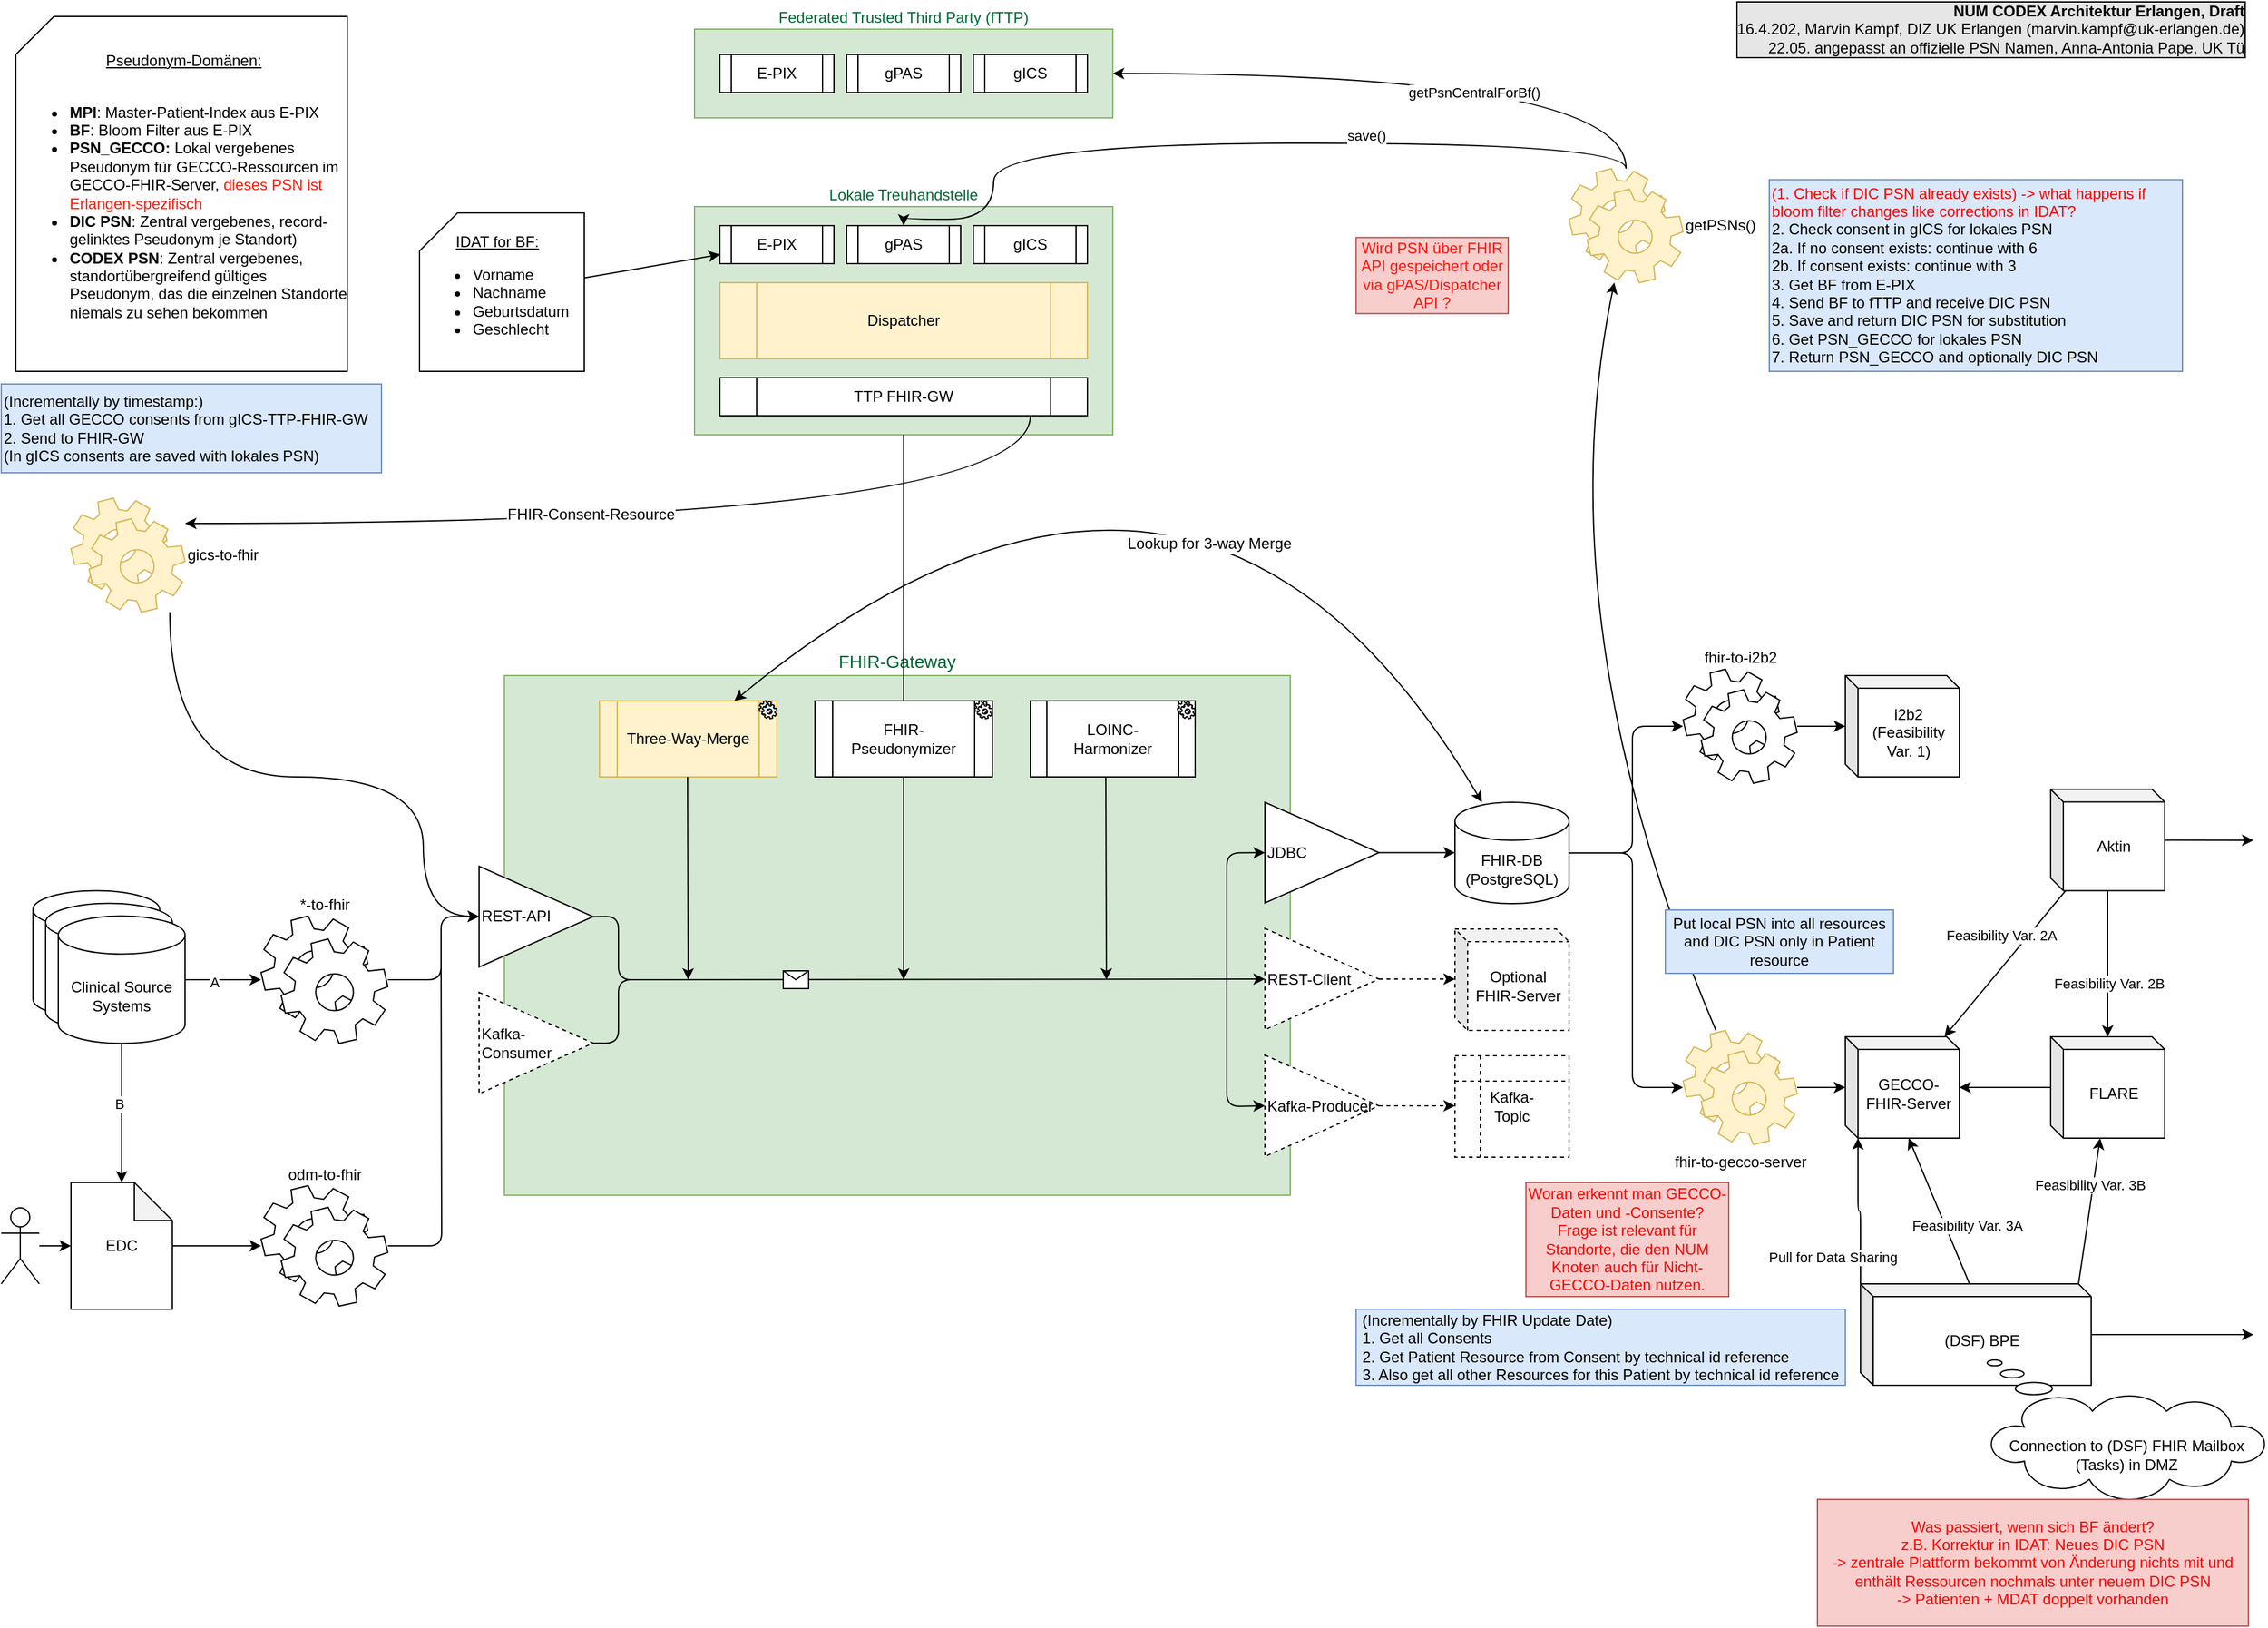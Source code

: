 <mxfile version="14.6.13" type="github">
  <diagram id="jGCV98gVly2-MNFm8NOj" name="Page-1">
    <mxGraphModel dx="2233" dy="2183" grid="1" gridSize="10" guides="1" tooltips="1" connect="1" arrows="1" fold="1" page="1" pageScale="1" pageWidth="1800" pageHeight="500" background="#FFFFFF" math="0" shadow="0">
      <root>
        <mxCell id="0" />
        <mxCell id="1" parent="0" />
        <mxCell id="Zt5BA39hv14aOKBqLXmp-29" value="" style="endArrow=classic;html=1;entryX=0;entryY=0.5;entryDx=0;entryDy=0;entryPerimeter=0;exitX=1;exitY=0.5;exitDx=0;exitDy=0;" parent="1" source="Zt5BA39hv14aOKBqLXmp-16" edge="1">
          <mxGeometry width="50" height="50" relative="1" as="geometry">
            <mxPoint x="804" y="-140" as="sourcePoint" />
            <mxPoint x="1154" y="-320.25" as="targetPoint" />
          </mxGeometry>
        </mxCell>
        <mxCell id="Zt5BA39hv14aOKBqLXmp-30" value="" style="group;fontSize=12;" parent="1" vertex="1" connectable="0">
          <mxGeometry x="442" y="-460" width="710" height="410" as="geometry" />
        </mxCell>
        <mxCell id="Zt5BA39hv14aOKBqLXmp-1" value="&lt;font style=&quot;font-size: 14px&quot;&gt;FHIR-Gateway&lt;/font&gt;" style="whiteSpace=wrap;html=1;labelPosition=center;verticalLabelPosition=top;align=center;verticalAlign=bottom;fillColor=#d5e8d4;strokeColor=#82b366;fontColor=#006633;" parent="Zt5BA39hv14aOKBqLXmp-30" vertex="1">
          <mxGeometry x="-38" width="620" height="410" as="geometry" />
        </mxCell>
        <mxCell id="Zt5BA39hv14aOKBqLXmp-2" value="REST-API" style="triangle;whiteSpace=wrap;html=1;align=left;" parent="Zt5BA39hv14aOKBqLXmp-30" vertex="1">
          <mxGeometry x="-58" y="150.5" width="90" height="79.5" as="geometry" />
        </mxCell>
        <mxCell id="Zt5BA39hv14aOKBqLXmp-6" value="LOINC-Harmonizer" style="shape=process;whiteSpace=wrap;html=1;backgroundOutline=1;" parent="Zt5BA39hv14aOKBqLXmp-30" vertex="1">
          <mxGeometry x="377" y="20" width="130" height="60" as="geometry" />
        </mxCell>
        <mxCell id="Zt5BA39hv14aOKBqLXmp-7" value="FHIR-Pseudonymizer" style="shape=process;whiteSpace=wrap;html=1;backgroundOutline=1;" parent="Zt5BA39hv14aOKBqLXmp-30" vertex="1">
          <mxGeometry x="207" y="20" width="140" height="60" as="geometry" />
        </mxCell>
        <mxCell id="Zt5BA39hv14aOKBqLXmp-8" value="Three-Way-Merge" style="shape=process;whiteSpace=wrap;html=1;backgroundOutline=1;fillColor=#fff2cc;strokeColor=#d6b656;" parent="Zt5BA39hv14aOKBqLXmp-30" vertex="1">
          <mxGeometry x="37" y="20" width="140" height="60" as="geometry" />
        </mxCell>
        <mxCell id="Zt5BA39hv14aOKBqLXmp-12" value="" style="endArrow=classic;html=1;" parent="Zt5BA39hv14aOKBqLXmp-30" source="Zt5BA39hv14aOKBqLXmp-7" edge="1">
          <mxGeometry x="-63" width="50" height="50" as="geometry">
            <mxPoint x="277" y="180" as="sourcePoint" />
            <mxPoint x="277" y="240" as="targetPoint" />
          </mxGeometry>
        </mxCell>
        <mxCell id="Zt5BA39hv14aOKBqLXmp-16" value="JDBC" style="triangle;whiteSpace=wrap;html=1;align=left;" parent="Zt5BA39hv14aOKBqLXmp-30" vertex="1">
          <mxGeometry x="562" y="100" width="90" height="79.5" as="geometry" />
        </mxCell>
        <mxCell id="Zt5BA39hv14aOKBqLXmp-17" value="REST-Client" style="triangle;whiteSpace=wrap;html=1;align=left;dashed=1;" parent="Zt5BA39hv14aOKBqLXmp-30" vertex="1">
          <mxGeometry x="562" y="199.5" width="90" height="80" as="geometry" />
        </mxCell>
        <mxCell id="Zt5BA39hv14aOKBqLXmp-19" value="Kafka-Producer" style="triangle;whiteSpace=wrap;html=1;align=left;dashed=1;" parent="Zt5BA39hv14aOKBqLXmp-30" vertex="1">
          <mxGeometry x="562" y="299.5" width="90" height="80" as="geometry" />
        </mxCell>
        <mxCell id="Zt5BA39hv14aOKBqLXmp-20" value="Kafka-Consumer" style="triangle;whiteSpace=wrap;html=1;align=left;dashed=1;" parent="Zt5BA39hv14aOKBqLXmp-30" vertex="1">
          <mxGeometry x="-58" y="250" width="90" height="80" as="geometry" />
        </mxCell>
        <mxCell id="Zt5BA39hv14aOKBqLXmp-22" value="" style="endArrow=classic;html=1;exitX=1;exitY=0.5;exitDx=0;exitDy=0;entryX=0;entryY=0.5;entryDx=0;entryDy=0;" parent="Zt5BA39hv14aOKBqLXmp-30" source="Zt5BA39hv14aOKBqLXmp-2" target="Zt5BA39hv14aOKBqLXmp-17" edge="1">
          <mxGeometry relative="1" as="geometry">
            <mxPoint x="182" y="240" as="sourcePoint" />
            <mxPoint x="522" y="240" as="targetPoint" />
            <Array as="points">
              <mxPoint x="52" y="190" />
              <mxPoint x="52" y="240" />
            </Array>
          </mxGeometry>
        </mxCell>
        <mxCell id="Zt5BA39hv14aOKBqLXmp-23" value="" style="shape=message;html=1;outlineConnect=0;" parent="Zt5BA39hv14aOKBqLXmp-22" vertex="1">
          <mxGeometry width="20" height="14" relative="1" as="geometry">
            <mxPoint x="-90" y="-6.78" as="offset" />
          </mxGeometry>
        </mxCell>
        <mxCell id="Zt5BA39hv14aOKBqLXmp-24" value="" style="endArrow=none;html=1;exitX=1;exitY=0.5;exitDx=0;exitDy=0;" parent="Zt5BA39hv14aOKBqLXmp-30" source="Zt5BA39hv14aOKBqLXmp-20" edge="1">
          <mxGeometry width="50" height="50" relative="1" as="geometry">
            <mxPoint x="362" y="330" as="sourcePoint" />
            <mxPoint x="112" y="240" as="targetPoint" />
            <Array as="points">
              <mxPoint x="52" y="290" />
              <mxPoint x="52" y="240" />
            </Array>
          </mxGeometry>
        </mxCell>
        <mxCell id="Zt5BA39hv14aOKBqLXmp-25" value="" style="endArrow=classic;html=1;entryX=0;entryY=0.5;entryDx=0;entryDy=0;" parent="Zt5BA39hv14aOKBqLXmp-30" target="Zt5BA39hv14aOKBqLXmp-16" edge="1">
          <mxGeometry width="50" height="50" relative="1" as="geometry">
            <mxPoint x="532" y="240" as="sourcePoint" />
            <mxPoint x="412" y="280" as="targetPoint" />
            <Array as="points">
              <mxPoint x="532" y="140" />
            </Array>
          </mxGeometry>
        </mxCell>
        <mxCell id="Zt5BA39hv14aOKBqLXmp-26" value="" style="endArrow=classic;html=1;entryX=0;entryY=0.5;entryDx=0;entryDy=0;" parent="Zt5BA39hv14aOKBqLXmp-30" target="Zt5BA39hv14aOKBqLXmp-19" edge="1">
          <mxGeometry width="50" height="50" relative="1" as="geometry">
            <mxPoint x="532" y="240" as="sourcePoint" />
            <mxPoint x="572" y="149.75" as="targetPoint" />
            <Array as="points">
              <mxPoint x="532" y="340" />
            </Array>
          </mxGeometry>
        </mxCell>
        <mxCell id="Zt5BA39hv14aOKBqLXmp-27" value="" style="endArrow=classic;html=1;exitX=0.5;exitY=1;exitDx=0;exitDy=0;" parent="Zt5BA39hv14aOKBqLXmp-30" edge="1">
          <mxGeometry x="97" width="50" height="50" as="geometry">
            <mxPoint x="436.5" y="80" as="sourcePoint" />
            <mxPoint x="437" y="240" as="targetPoint" />
          </mxGeometry>
        </mxCell>
        <mxCell id="Zt5BA39hv14aOKBqLXmp-28" value="" style="endArrow=classic;html=1;exitX=0.5;exitY=1;exitDx=0;exitDy=0;" parent="Zt5BA39hv14aOKBqLXmp-30" edge="1">
          <mxGeometry x="-233" width="50" height="50" as="geometry">
            <mxPoint x="106.5" y="80" as="sourcePoint" />
            <mxPoint x="107" y="240" as="targetPoint" />
          </mxGeometry>
        </mxCell>
        <mxCell id="Zt5BA39hv14aOKBqLXmp-37" value="" style="shape=mxgraph.bpmn.service_task;html=1;outlineConnect=0;align=center;" parent="Zt5BA39hv14aOKBqLXmp-30" vertex="1">
          <mxGeometry x="163" y="20" width="14" height="14" as="geometry" />
        </mxCell>
        <mxCell id="Zt5BA39hv14aOKBqLXmp-38" value="" style="shape=mxgraph.bpmn.service_task;html=1;outlineConnect=0;align=center;" parent="Zt5BA39hv14aOKBqLXmp-30" vertex="1">
          <mxGeometry x="333" y="20" width="14" height="14" as="geometry" />
        </mxCell>
        <mxCell id="Zt5BA39hv14aOKBqLXmp-39" value="" style="shape=mxgraph.bpmn.service_task;html=1;outlineConnect=0;align=center;" parent="Zt5BA39hv14aOKBqLXmp-30" vertex="1">
          <mxGeometry x="493" y="20" width="14" height="14" as="geometry" />
        </mxCell>
        <mxCell id="Zt5BA39hv14aOKBqLXmp-32" value="FHIR-DB (PostgreSQL)" style="shape=cylinder3;whiteSpace=wrap;html=1;boundedLbl=1;backgroundOutline=1;size=15;align=center;" parent="1" vertex="1">
          <mxGeometry x="1154" y="-360" width="90" height="80" as="geometry" />
        </mxCell>
        <mxCell id="Zt5BA39hv14aOKBqLXmp-34" value="" style="endArrow=classic;html=1;entryX=0;entryY=0.5;entryDx=0;entryDy=0;entryPerimeter=0;exitX=1;exitY=0.5;exitDx=0;exitDy=0;dashed=1;" parent="1" edge="1">
          <mxGeometry width="50" height="50" relative="1" as="geometry">
            <mxPoint x="1094" y="-220.5" as="sourcePoint" />
            <mxPoint x="1154" y="-220.5" as="targetPoint" />
          </mxGeometry>
        </mxCell>
        <mxCell id="Zt5BA39hv14aOKBqLXmp-35" value="Kafka-&lt;br&gt;Topic" style="shape=internalStorage;whiteSpace=wrap;html=1;backgroundOutline=1;align=center;dashed=1;" parent="1" vertex="1">
          <mxGeometry x="1154" y="-160" width="90" height="80" as="geometry" />
        </mxCell>
        <mxCell id="Zt5BA39hv14aOKBqLXmp-36" value="" style="endArrow=classic;html=1;entryX=0;entryY=0.5;entryDx=0;entryDy=0;entryPerimeter=0;exitX=1;exitY=0.5;exitDx=0;exitDy=0;dashed=1;" parent="1" edge="1">
          <mxGeometry width="50" height="50" relative="1" as="geometry">
            <mxPoint x="1094" y="-120.5" as="sourcePoint" />
            <mxPoint x="1154" y="-120.5" as="targetPoint" />
          </mxGeometry>
        </mxCell>
        <mxCell id="Zt5BA39hv14aOKBqLXmp-44" value="Optional&lt;br&gt;FHIR-Server" style="shape=cube;whiteSpace=wrap;html=1;boundedLbl=1;backgroundOutline=1;darkOpacity=0.05;darkOpacity2=0.1;align=center;size=10;dashed=1;" parent="1" vertex="1">
          <mxGeometry x="1154" y="-260" width="90" height="80" as="geometry" />
        </mxCell>
        <mxCell id="Zt5BA39hv14aOKBqLXmp-60" style="edgeStyle=orthogonalEdgeStyle;orthogonalLoop=1;jettySize=auto;html=1;" parent="1" source="Zt5BA39hv14aOKBqLXmp-46" target="Zt5BA39hv14aOKBqLXmp-62" edge="1">
          <mxGeometry relative="1" as="geometry" />
        </mxCell>
        <mxCell id="Zt5BA39hv14aOKBqLXmp-46" value="EDC" style="shape=note;whiteSpace=wrap;html=1;backgroundOutline=1;darkOpacity=0.05;fontSize=12;align=center;" parent="1" vertex="1">
          <mxGeometry x="62" y="-60" width="80" height="100" as="geometry" />
        </mxCell>
        <mxCell id="Zt5BA39hv14aOKBqLXmp-47" value="" style="shape=umlActor;verticalLabelPosition=bottom;verticalAlign=middle;html=1;outlineConnect=0;fontSize=12;align=center;" parent="1" vertex="1">
          <mxGeometry x="7" y="-40" width="30" height="60" as="geometry" />
        </mxCell>
        <mxCell id="Zt5BA39hv14aOKBqLXmp-49" value="" style="endArrow=classic;html=1;entryX=0;entryY=0.5;entryDx=0;entryDy=0;entryPerimeter=0;" parent="1" source="Zt5BA39hv14aOKBqLXmp-47" target="Zt5BA39hv14aOKBqLXmp-46" edge="1">
          <mxGeometry width="50" height="50" relative="1" as="geometry">
            <mxPoint x="397" y="-240" as="sourcePoint" />
            <mxPoint x="447" y="-290" as="targetPoint" />
          </mxGeometry>
        </mxCell>
        <mxCell id="Zt5BA39hv14aOKBqLXmp-52" value="" style="endArrow=classic;html=1;entryX=0;entryY=0.5;entryDx=0;entryDy=0;" parent="1" source="Zt5BA39hv14aOKBqLXmp-51" target="Zt5BA39hv14aOKBqLXmp-2" edge="1">
          <mxGeometry width="50" height="50" relative="1" as="geometry">
            <mxPoint x="582" y="-240" as="sourcePoint" />
            <mxPoint x="632" y="-290" as="targetPoint" />
            <Array as="points">
              <mxPoint x="354" y="-220" />
              <mxPoint x="354" y="-270" />
            </Array>
          </mxGeometry>
        </mxCell>
        <mxCell id="Zt5BA39hv14aOKBqLXmp-51" value="*-to-fhir" style="shape=mxgraph.bpmn.service_task;html=1;outlineConnect=0;labelPosition=center;verticalLabelPosition=top;align=center;verticalAlign=bottom;" parent="1" vertex="1">
          <mxGeometry x="212" y="-270.25" width="100" height="100.5" as="geometry" />
        </mxCell>
        <mxCell id="Zt5BA39hv14aOKBqLXmp-58" value="" style="group;" parent="1" vertex="1" connectable="0">
          <mxGeometry x="32" y="-290.25" width="120" height="120.5" as="geometry" />
        </mxCell>
        <mxCell id="Zt5BA39hv14aOKBqLXmp-55" value="Clinical Source Systems" style="shape=cylinder3;whiteSpace=wrap;html=1;boundedLbl=1;backgroundOutline=1;size=15;" parent="Zt5BA39hv14aOKBqLXmp-58" vertex="1">
          <mxGeometry width="100" height="100.5" as="geometry" />
        </mxCell>
        <mxCell id="Zt5BA39hv14aOKBqLXmp-56" value="Clinical Source Systems" style="shape=cylinder3;whiteSpace=wrap;html=1;boundedLbl=1;backgroundOutline=1;size=15;" parent="Zt5BA39hv14aOKBqLXmp-58" vertex="1">
          <mxGeometry x="10" y="10" width="100" height="100.5" as="geometry" />
        </mxCell>
        <mxCell id="Zt5BA39hv14aOKBqLXmp-57" value="Clinical Source Systems" style="shape=cylinder3;whiteSpace=wrap;html=1;boundedLbl=1;backgroundOutline=1;size=15;" parent="Zt5BA39hv14aOKBqLXmp-58" vertex="1">
          <mxGeometry x="20" y="20" width="100" height="100.5" as="geometry" />
        </mxCell>
        <mxCell id="Zt5BA39hv14aOKBqLXmp-59" style="edgeStyle=orthogonalEdgeStyle;orthogonalLoop=1;jettySize=auto;html=1;exitX=1;exitY=0.5;exitDx=0;exitDy=0;exitPerimeter=0;" parent="1" source="Zt5BA39hv14aOKBqLXmp-57" target="Zt5BA39hv14aOKBqLXmp-51" edge="1">
          <mxGeometry relative="1" as="geometry" />
        </mxCell>
        <mxCell id="6" value="A" style="edgeLabel;html=1;align=center;verticalAlign=middle;resizable=0;points=[];" parent="Zt5BA39hv14aOKBqLXmp-59" vertex="1" connectable="0">
          <mxGeometry x="-0.235" y="-2" relative="1" as="geometry">
            <mxPoint as="offset" />
          </mxGeometry>
        </mxCell>
        <mxCell id="Zt5BA39hv14aOKBqLXmp-62" value="odm-to-fhir" style="shape=mxgraph.bpmn.service_task;html=1;outlineConnect=0;labelPosition=center;verticalLabelPosition=top;align=center;verticalAlign=bottom;" parent="1" vertex="1">
          <mxGeometry x="212" y="-57.5" width="100" height="95" as="geometry" />
        </mxCell>
        <mxCell id="Zt5BA39hv14aOKBqLXmp-66" style="edgeStyle=orthogonalEdgeStyle;orthogonalLoop=1;jettySize=auto;html=1;endArrow=none;endFill=0;" parent="1" source="Zt5BA39hv14aOKBqLXmp-62" edge="1">
          <mxGeometry relative="1" as="geometry">
            <mxPoint x="354" y="-240" as="targetPoint" />
            <mxPoint x="382" y="-50" as="sourcePoint" />
          </mxGeometry>
        </mxCell>
        <mxCell id="Zt5BA39hv14aOKBqLXmp-83" value="fhir-to-i2b2" style="shape=mxgraph.bpmn.service_task;html=1;outlineConnect=0;labelPosition=center;verticalLabelPosition=top;align=center;verticalAlign=bottom;" parent="1" vertex="1">
          <mxGeometry x="1334" y="-465" width="90" height="90" as="geometry" />
        </mxCell>
        <mxCell id="Zt5BA39hv14aOKBqLXmp-85" value="i2b2&lt;br&gt;(Feasibility Var. 1)" style="shape=cube;whiteSpace=wrap;html=1;boundedLbl=1;backgroundOutline=1;darkOpacity=0.05;darkOpacity2=0.1;align=center;size=10;" parent="1" vertex="1">
          <mxGeometry x="1462" y="-460" width="90" height="80" as="geometry" />
        </mxCell>
        <mxCell id="Zt5BA39hv14aOKBqLXmp-86" value="" style="endArrow=classic;html=1;" parent="1" source="Zt5BA39hv14aOKBqLXmp-83" target="Zt5BA39hv14aOKBqLXmp-85" edge="1">
          <mxGeometry width="50" height="50" relative="1" as="geometry">
            <mxPoint x="1422" y="-486" as="sourcePoint" />
            <mxPoint x="1462" y="-475" as="targetPoint" />
          </mxGeometry>
        </mxCell>
        <mxCell id="4hY9-Zoo_yzl3ai_Mlpk-6" value="" style="endArrow=classic;html=1;" parent="1" source="UJUMtMTHQ7Rxm2CL5eUm-10" target="4hY9-Zoo_yzl3ai_Mlpk-1" edge="1">
          <mxGeometry width="50" height="50" relative="1" as="geometry">
            <mxPoint x="1132" y="-175" as="sourcePoint" />
            <mxPoint x="1182" y="-225" as="targetPoint" />
            <Array as="points" />
          </mxGeometry>
        </mxCell>
        <mxCell id="4hY9-Zoo_yzl3ai_Mlpk-10" value="&lt;b&gt;NUM CODEX Architektur Erlangen, Draft&lt;br&gt;&lt;/b&gt;16.4.202, Marvin Kampf, DIZ UK Erlangen (marvin.kampf@uk-erlangen.de)&lt;br&gt;22.05. angepasst an offizielle PSN Namen, Anna-Antonia Pape, UK Tü" style="text;html=1;strokeColor=none;fillColor=none;align=right;verticalAlign=middle;whiteSpace=wrap;labelBorderColor=#000000;labelBackgroundColor=#E6E6E6;" parent="1" vertex="1">
          <mxGeometry x="1360" y="-980" width="420" height="20" as="geometry" />
        </mxCell>
        <mxCell id="4" style="edgeStyle=orthogonalEdgeStyle;rounded=0;orthogonalLoop=1;jettySize=auto;html=1;endArrow=classic;endFill=1;" parent="1" source="Zt5BA39hv14aOKBqLXmp-57" target="Zt5BA39hv14aOKBqLXmp-46" edge="1">
          <mxGeometry relative="1" as="geometry" />
        </mxCell>
        <mxCell id="5" value="B" style="edgeLabel;html=1;align=center;verticalAlign=middle;resizable=0;points=[];" parent="4" vertex="1" connectable="0">
          <mxGeometry x="-0.148" y="-2" relative="1" as="geometry">
            <mxPoint as="offset" />
          </mxGeometry>
        </mxCell>
        <mxCell id="9" value="" style="endArrow=classic;html=1;curved=1;startArrow=classic;startFill=1;" parent="1" source="Zt5BA39hv14aOKBqLXmp-8" target="Zt5BA39hv14aOKBqLXmp-32" edge="1">
          <mxGeometry width="50" height="50" relative="1" as="geometry">
            <mxPoint x="724" y="-170" as="sourcePoint" />
            <mxPoint x="774" y="-220" as="targetPoint" />
            <Array as="points">
              <mxPoint x="950" y="-740" />
            </Array>
          </mxGeometry>
        </mxCell>
        <mxCell id="10" value="Lookup for 3-way Merge" style="edgeLabel;html=1;align=center;verticalAlign=middle;resizable=0;points=[];fontSize=12;" parent="9" vertex="1" connectable="0">
          <mxGeometry x="0.332" y="-2" relative="1" as="geometry">
            <mxPoint x="-58" y="57" as="offset" />
          </mxGeometry>
        </mxCell>
        <mxCell id="UJUMtMTHQ7Rxm2CL5eUm-10" value="fhir-to-gecco-server" style="shape=mxgraph.bpmn.service_task;html=1;outlineConnect=0;labelPosition=center;verticalLabelPosition=bottom;align=center;verticalAlign=top;fillColor=#fff2cc;strokeColor=#d6b656;" parent="1" vertex="1">
          <mxGeometry x="1334" y="-180" width="90" height="90" as="geometry" />
        </mxCell>
        <mxCell id="UJUMtMTHQ7Rxm2CL5eUm-12" value="" style="endArrow=classic;html=1;" parent="1" source="Zt5BA39hv14aOKBqLXmp-32" target="UJUMtMTHQ7Rxm2CL5eUm-10" edge="1">
          <mxGeometry width="50" height="50" relative="1" as="geometry">
            <mxPoint x="1316" y="-320" as="sourcePoint" />
            <mxPoint x="1364" y="-410" as="targetPoint" />
            <Array as="points">
              <mxPoint x="1294" y="-320" />
              <mxPoint x="1294" y="-135" />
            </Array>
          </mxGeometry>
        </mxCell>
        <mxCell id="UJUMtMTHQ7Rxm2CL5eUm-14" value="" style="endArrow=classic;html=1;" parent="1" source="Zt5BA39hv14aOKBqLXmp-32" target="Zt5BA39hv14aOKBqLXmp-83" edge="1">
          <mxGeometry width="50" height="50" relative="1" as="geometry">
            <mxPoint x="956" y="-220" as="sourcePoint" />
            <mxPoint x="1006" y="-270" as="targetPoint" />
            <Array as="points">
              <mxPoint x="1294" y="-320" />
              <mxPoint x="1294" y="-420" />
            </Array>
          </mxGeometry>
        </mxCell>
        <mxCell id="UJUMtMTHQ7Rxm2CL5eUm-17" value="(DSF) BPE" style="shape=cube;whiteSpace=wrap;html=1;boundedLbl=1;backgroundOutline=1;darkOpacity=0.05;darkOpacity2=0.1;align=center;size=10;" parent="1" vertex="1">
          <mxGeometry x="1474" y="20" width="182" height="80" as="geometry" />
        </mxCell>
        <mxCell id="Zt5BA39hv14aOKBqLXmp-80" style="edgeStyle=orthogonalEdgeStyle;orthogonalLoop=1;jettySize=auto;html=1;startArrow=classic;startFill=1;endArrow=none;endFill=0;entryX=0;entryY=0;entryDx=0;entryDy=0;entryPerimeter=0;exitX=0;exitY=0;exitDx=10;exitDy=80;exitPerimeter=0;" parent="1" source="4hY9-Zoo_yzl3ai_Mlpk-1" target="UJUMtMTHQ7Rxm2CL5eUm-17" edge="1">
          <mxGeometry relative="1" as="geometry">
            <mxPoint x="1424" y="-50" as="sourcePoint" />
          </mxGeometry>
        </mxCell>
        <mxCell id="UJUMtMTHQ7Rxm2CL5eUm-31" value="Pull for Data Sharing" style="edgeLabel;html=1;align=center;verticalAlign=middle;resizable=0;points=[];" parent="Zt5BA39hv14aOKBqLXmp-80" vertex="1" connectable="0">
          <mxGeometry x="-0.1" y="2" relative="1" as="geometry">
            <mxPoint x="-21.78" y="40.78" as="offset" />
          </mxGeometry>
        </mxCell>
        <mxCell id="UJUMtMTHQ7Rxm2CL5eUm-33" value="Connection to (DSF) FHIR Mailbox (Tasks) in DMZ" style="whiteSpace=wrap;html=1;shape=mxgraph.basic.cloud_callout;flipH=1;align=center;direction=west;labelPosition=center;verticalLabelPosition=middle;verticalAlign=middle;spacingTop=40;" parent="1" vertex="1">
          <mxGeometry x="1574" y="80" width="220" height="110" as="geometry" />
        </mxCell>
        <mxCell id="UJUMtMTHQ7Rxm2CL5eUm-38" value="FLARE" style="shape=cube;whiteSpace=wrap;html=1;boundedLbl=1;backgroundOutline=1;darkOpacity=0.05;darkOpacity2=0.1;align=center;size=10;" parent="1" vertex="1">
          <mxGeometry x="1624" y="-175" width="90" height="80" as="geometry" />
        </mxCell>
        <mxCell id="4hY9-Zoo_yzl3ai_Mlpk-1" value="GECCO-FHIR-Server" style="shape=cube;whiteSpace=wrap;html=1;boundedLbl=1;backgroundOutline=1;darkOpacity=0.05;darkOpacity2=0.1;align=center;size=10;" parent="1" vertex="1">
          <mxGeometry x="1462" y="-175" width="90" height="80" as="geometry" />
        </mxCell>
        <mxCell id="UJUMtMTHQ7Rxm2CL5eUm-39" value="" style="endArrow=classic;html=1;exitX=0;exitY=0;exitDx=172;exitDy=0;exitPerimeter=0;" parent="1" source="UJUMtMTHQ7Rxm2CL5eUm-17" target="UJUMtMTHQ7Rxm2CL5eUm-38" edge="1">
          <mxGeometry width="50" height="50" relative="1" as="geometry">
            <mxPoint x="954" y="-180" as="sourcePoint" />
            <mxPoint x="1637" y="-130" as="targetPoint" />
          </mxGeometry>
        </mxCell>
        <mxCell id="UJUMtMTHQ7Rxm2CL5eUm-41" value="Feasibility Var. 3B" style="edgeLabel;html=1;align=center;verticalAlign=middle;resizable=0;points=[];" parent="UJUMtMTHQ7Rxm2CL5eUm-39" vertex="1" connectable="0">
          <mxGeometry x="0.02" relative="1" as="geometry">
            <mxPoint y="-19.89" as="offset" />
          </mxGeometry>
        </mxCell>
        <mxCell id="UJUMtMTHQ7Rxm2CL5eUm-42" value="" style="endArrow=classic;html=1;exitX=0;exitY=0;exitDx=86;exitDy=0;exitPerimeter=0;entryX=0;entryY=0;entryDx=50;entryDy=80;entryPerimeter=0;" parent="1" source="UJUMtMTHQ7Rxm2CL5eUm-17" target="4hY9-Zoo_yzl3ai_Mlpk-1" edge="1">
          <mxGeometry width="50" height="50" relative="1" as="geometry">
            <mxPoint x="1144" y="-200" as="sourcePoint" />
            <mxPoint x="1194" y="-250" as="targetPoint" />
          </mxGeometry>
        </mxCell>
        <mxCell id="UJUMtMTHQ7Rxm2CL5eUm-44" value="Feasibility Var. 3A" style="edgeLabel;html=1;align=center;verticalAlign=middle;resizable=0;points=[];" parent="UJUMtMTHQ7Rxm2CL5eUm-42" vertex="1" connectable="0">
          <mxGeometry x="0.346" y="1" relative="1" as="geometry">
            <mxPoint x="30.55" y="31.01" as="offset" />
          </mxGeometry>
        </mxCell>
        <mxCell id="UJUMtMTHQ7Rxm2CL5eUm-43" value="" style="endArrow=classic;html=1;" parent="1" source="UJUMtMTHQ7Rxm2CL5eUm-38" target="4hY9-Zoo_yzl3ai_Mlpk-1" edge="1">
          <mxGeometry width="50" height="50" relative="1" as="geometry">
            <mxPoint x="1144" y="-200" as="sourcePoint" />
            <mxPoint x="1194" y="-250" as="targetPoint" />
          </mxGeometry>
        </mxCell>
        <mxCell id="UJUMtMTHQ7Rxm2CL5eUm-45" value="Aktin" style="shape=cube;whiteSpace=wrap;html=1;boundedLbl=1;backgroundOutline=1;darkOpacity=0.05;darkOpacity2=0.1;align=center;size=10;" parent="1" vertex="1">
          <mxGeometry x="1624" y="-370.25" width="90" height="80" as="geometry" />
        </mxCell>
        <mxCell id="UJUMtMTHQ7Rxm2CL5eUm-46" value="" style="endArrow=classic;html=1;" parent="1" source="UJUMtMTHQ7Rxm2CL5eUm-45" target="4hY9-Zoo_yzl3ai_Mlpk-1" edge="1">
          <mxGeometry width="50" height="50" relative="1" as="geometry">
            <mxPoint x="1520" y="-32.5" as="sourcePoint" />
            <mxPoint x="1522" y="-170" as="targetPoint" />
          </mxGeometry>
        </mxCell>
        <mxCell id="UJUMtMTHQ7Rxm2CL5eUm-47" value="Feasibility Var. 2A" style="edgeLabel;html=1;align=center;verticalAlign=middle;resizable=0;points=[];" parent="UJUMtMTHQ7Rxm2CL5eUm-46" vertex="1" connectable="0">
          <mxGeometry x="0.346" y="1" relative="1" as="geometry">
            <mxPoint x="12.98" y="-43.2" as="offset" />
          </mxGeometry>
        </mxCell>
        <mxCell id="UJUMtMTHQ7Rxm2CL5eUm-48" value="" style="endArrow=classic;html=1;" parent="1" source="UJUMtMTHQ7Rxm2CL5eUm-45" target="UJUMtMTHQ7Rxm2CL5eUm-38" edge="1">
          <mxGeometry width="50" height="50" relative="1" as="geometry">
            <mxPoint x="1144" y="-200" as="sourcePoint" />
            <mxPoint x="1194" y="-250" as="targetPoint" />
          </mxGeometry>
        </mxCell>
        <mxCell id="UJUMtMTHQ7Rxm2CL5eUm-49" value="Feasibility Var. 2B" style="edgeLabel;html=1;align=center;verticalAlign=middle;resizable=0;points=[];" parent="UJUMtMTHQ7Rxm2CL5eUm-48" vertex="1" connectable="0">
          <mxGeometry x="0.256" y="1" relative="1" as="geometry">
            <mxPoint as="offset" />
          </mxGeometry>
        </mxCell>
        <mxCell id="UJUMtMTHQ7Rxm2CL5eUm-50" value="Lokale Treuhandstelle" style="rounded=0;whiteSpace=wrap;html=1;labelPosition=center;verticalLabelPosition=top;align=center;verticalAlign=bottom;fillColor=#d5e8d4;strokeColor=#82b366;fontColor=#006633;" parent="1" vertex="1">
          <mxGeometry x="554" y="-830" width="330" height="180" as="geometry" />
        </mxCell>
        <mxCell id="UJUMtMTHQ7Rxm2CL5eUm-55" value="E-PIX" style="shape=process;whiteSpace=wrap;html=1;backgroundOutline=1;" parent="1" vertex="1">
          <mxGeometry x="574" y="-815" width="90" height="30" as="geometry" />
        </mxCell>
        <mxCell id="UJUMtMTHQ7Rxm2CL5eUm-56" value="gPAS" style="shape=process;whiteSpace=wrap;html=1;backgroundOutline=1;" parent="1" vertex="1">
          <mxGeometry x="674" y="-815" width="90" height="30" as="geometry" />
        </mxCell>
        <mxCell id="uqaeGx0HP7bvnvXOPrDI-12" style="edgeStyle=orthogonalEdgeStyle;orthogonalLoop=1;jettySize=auto;html=1;curved=1;" parent="1" source="uqaeGx0HP7bvnvXOPrDI-21" target="uqaeGx0HP7bvnvXOPrDI-10" edge="1">
          <mxGeometry relative="1" as="geometry">
            <Array as="points">
              <mxPoint x="819" y="-580" />
              <mxPoint x="147" y="-580" />
            </Array>
          </mxGeometry>
        </mxCell>
        <mxCell id="uqaeGx0HP7bvnvXOPrDI-32" value="FHIR-Consent-Resource" style="edgeLabel;html=1;align=center;verticalAlign=middle;resizable=0;points=[];fontSize=12;" parent="uqaeGx0HP7bvnvXOPrDI-12" vertex="1" connectable="0">
          <mxGeometry x="0.149" y="-7" relative="1" as="geometry">
            <mxPoint as="offset" />
          </mxGeometry>
        </mxCell>
        <mxCell id="UJUMtMTHQ7Rxm2CL5eUm-57" value="gICS" style="shape=process;whiteSpace=wrap;html=1;backgroundOutline=1;" parent="1" vertex="1">
          <mxGeometry x="774" y="-815" width="90" height="30" as="geometry" />
        </mxCell>
        <mxCell id="UJUMtMTHQ7Rxm2CL5eUm-58" value="&lt;font&gt;Dispatcher&lt;/font&gt;" style="shape=process;whiteSpace=wrap;html=1;backgroundOutline=1;fillColor=#fff2cc;strokeColor=#d6b656;" parent="1" vertex="1">
          <mxGeometry x="574" y="-770" width="290" height="60" as="geometry" />
        </mxCell>
        <mxCell id="UJUMtMTHQ7Rxm2CL5eUm-62" value="Federated Trusted Third Party (fTTP)" style="rounded=0;whiteSpace=wrap;html=1;labelPosition=center;verticalLabelPosition=top;align=center;verticalAlign=bottom;fillColor=#d5e8d4;strokeColor=#82b366;fontColor=#006633;" parent="1" vertex="1">
          <mxGeometry x="554" y="-970" width="330" height="70" as="geometry" />
        </mxCell>
        <mxCell id="UJUMtMTHQ7Rxm2CL5eUm-63" value="E-PIX" style="shape=process;whiteSpace=wrap;html=1;backgroundOutline=1;" parent="1" vertex="1">
          <mxGeometry x="574" y="-950" width="90" height="30" as="geometry" />
        </mxCell>
        <mxCell id="UJUMtMTHQ7Rxm2CL5eUm-64" value="gPAS" style="shape=process;whiteSpace=wrap;html=1;backgroundOutline=1;" parent="1" vertex="1">
          <mxGeometry x="674" y="-950" width="90" height="30" as="geometry" />
        </mxCell>
        <mxCell id="UJUMtMTHQ7Rxm2CL5eUm-65" value="gICS" style="shape=process;whiteSpace=wrap;html=1;backgroundOutline=1;" parent="1" vertex="1">
          <mxGeometry x="774" y="-950" width="90" height="30" as="geometry" />
        </mxCell>
        <mxCell id="UJUMtMTHQ7Rxm2CL5eUm-67" value="&amp;nbsp; &amp;nbsp; &amp;nbsp; &amp;nbsp; &lt;u&gt;IDAT for BF:&lt;br&gt;&lt;/u&gt;&lt;ul&gt;&lt;li&gt;Vorname&lt;/li&gt;&lt;li&gt;Nachname&lt;/li&gt;&lt;li&gt;Geburtsdatum&lt;/li&gt;&lt;li&gt;Geschlecht&lt;/li&gt;&lt;/ul&gt;" style="shape=card;whiteSpace=wrap;html=1;align=left;" parent="1" vertex="1">
          <mxGeometry x="337" y="-825" width="130" height="125" as="geometry" />
        </mxCell>
        <mxCell id="UJUMtMTHQ7Rxm2CL5eUm-68" value="" style="endArrow=classic;html=1;fontColor=#000000;" parent="1" source="UJUMtMTHQ7Rxm2CL5eUm-67" target="UJUMtMTHQ7Rxm2CL5eUm-55" edge="1">
          <mxGeometry width="50" height="50" relative="1" as="geometry">
            <mxPoint x="864" y="-490" as="sourcePoint" />
            <mxPoint x="914" y="-540" as="targetPoint" />
          </mxGeometry>
        </mxCell>
        <mxCell id="UJUMtMTHQ7Rxm2CL5eUm-74" value="" style="endArrow=classic;html=1;strokeWidth=1;fontSize=12;fontColor=#000000;curved=1;" parent="1" source="UJUMtMTHQ7Rxm2CL5eUm-10" target="uqaeGx0HP7bvnvXOPrDI-13" edge="1">
          <mxGeometry width="50" height="50" relative="1" as="geometry">
            <mxPoint x="864" y="-430" as="sourcePoint" />
            <mxPoint x="984" y="-650" as="targetPoint" />
            <Array as="points">
              <mxPoint x="1224" y="-500" />
            </Array>
          </mxGeometry>
        </mxCell>
        <mxCell id="UJUMtMTHQ7Rxm2CL5eUm-76" value="" style="endArrow=none;html=1;strokeWidth=1;fontSize=12;fontColor=#000000;endFill=0;startArrow=classic;startFill=1;" parent="1" target="UJUMtMTHQ7Rxm2CL5eUm-45" edge="1">
          <mxGeometry width="50" height="50" relative="1" as="geometry">
            <mxPoint x="1784" y="-330" as="sourcePoint" />
            <mxPoint x="1694" y="-490" as="targetPoint" />
          </mxGeometry>
        </mxCell>
        <mxCell id="UJUMtMTHQ7Rxm2CL5eUm-78" value="" style="endArrow=none;html=1;strokeWidth=1;fontSize=12;fontColor=#000000;startArrow=classic;startFill=1;endFill=0;" parent="1" target="UJUMtMTHQ7Rxm2CL5eUm-17" edge="1">
          <mxGeometry width="50" height="50" relative="1" as="geometry">
            <mxPoint x="1784" y="60" as="sourcePoint" />
            <mxPoint x="1684" y="59.448" as="targetPoint" />
          </mxGeometry>
        </mxCell>
        <mxCell id="uqaeGx0HP7bvnvXOPrDI-19" style="edgeStyle=orthogonalEdgeStyle;curved=1;orthogonalLoop=1;jettySize=auto;html=1;" parent="1" source="uqaeGx0HP7bvnvXOPrDI-10" target="Zt5BA39hv14aOKBqLXmp-2" edge="1">
          <mxGeometry relative="1" as="geometry">
            <Array as="points">
              <mxPoint x="140" y="-380" />
              <mxPoint x="340" y="-380" />
              <mxPoint x="340" y="-270" />
            </Array>
          </mxGeometry>
        </mxCell>
        <mxCell id="uqaeGx0HP7bvnvXOPrDI-10" value="gics-to-fhir" style="shape=mxgraph.bpmn.service_task;html=1;outlineConnect=0;labelPosition=right;verticalLabelPosition=middle;align=left;verticalAlign=middle;fillColor=#fff2cc;strokeColor=#d6b656;" parent="1" vertex="1">
          <mxGeometry x="62" y="-600" width="90" height="90" as="geometry" />
        </mxCell>
        <mxCell id="uqaeGx0HP7bvnvXOPrDI-14" style="edgeStyle=orthogonalEdgeStyle;orthogonalLoop=1;jettySize=auto;html=1;curved=1;" parent="1" source="uqaeGx0HP7bvnvXOPrDI-13" target="UJUMtMTHQ7Rxm2CL5eUm-62" edge="1">
          <mxGeometry relative="1" as="geometry">
            <Array as="points">
              <mxPoint x="1289" y="-935" />
            </Array>
          </mxGeometry>
        </mxCell>
        <mxCell id="uqaeGx0HP7bvnvXOPrDI-17" value="getPsnCentralForBf()" style="edgeLabel;html=1;align=center;verticalAlign=middle;resizable=0;points=[];" parent="uqaeGx0HP7bvnvXOPrDI-14" vertex="1" connectable="0">
          <mxGeometry x="-0.187" y="15" relative="1" as="geometry">
            <mxPoint as="offset" />
          </mxGeometry>
        </mxCell>
        <mxCell id="uqaeGx0HP7bvnvXOPrDI-15" style="edgeStyle=orthogonalEdgeStyle;curved=1;orthogonalLoop=1;jettySize=auto;html=1;" parent="1" source="uqaeGx0HP7bvnvXOPrDI-13" target="UJUMtMTHQ7Rxm2CL5eUm-56" edge="1">
          <mxGeometry relative="1" as="geometry">
            <mxPoint x="750" y="-815" as="targetPoint" />
            <Array as="points">
              <mxPoint x="1289" y="-880" />
              <mxPoint x="790" y="-880" />
              <mxPoint x="790" y="-820" />
              <mxPoint x="719" y="-820" />
            </Array>
          </mxGeometry>
        </mxCell>
        <mxCell id="uqaeGx0HP7bvnvXOPrDI-16" value="save()" style="edgeLabel;html=1;align=center;verticalAlign=middle;resizable=0;points=[];" parent="uqaeGx0HP7bvnvXOPrDI-15" vertex="1" connectable="0">
          <mxGeometry x="-0.311" y="-6" relative="1" as="geometry">
            <mxPoint as="offset" />
          </mxGeometry>
        </mxCell>
        <mxCell id="uqaeGx0HP7bvnvXOPrDI-13" value="getPSNs()" style="shape=mxgraph.bpmn.service_task;html=1;outlineConnect=0;labelPosition=right;verticalLabelPosition=middle;align=left;verticalAlign=middle;fillColor=#fff2cc;strokeColor=#d6b656;" parent="1" vertex="1">
          <mxGeometry x="1244" y="-860" width="90" height="90" as="geometry" />
        </mxCell>
        <mxCell id="uqaeGx0HP7bvnvXOPrDI-21" value="&lt;font&gt;TTP FHIR-GW&lt;/font&gt;" style="shape=process;whiteSpace=wrap;html=1;backgroundOutline=1;" parent="1" vertex="1">
          <mxGeometry x="574" y="-695" width="290" height="30" as="geometry" />
        </mxCell>
        <mxCell id="uqaeGx0HP7bvnvXOPrDI-23" value="&lt;font color=&quot;#ff0000&quot;&gt;&lt;span&gt;Woran erkennt man GECCO-Daten und -Consente?&lt;br&gt;Frage ist relevant für Standorte, die den NUM Knoten auch für Nicht-GECCO-Daten nutzen.&lt;br&gt;&lt;/span&gt;&lt;/font&gt;" style="text;html=1;strokeColor=#b85450;fillColor=#f8cecc;align=center;verticalAlign=middle;whiteSpace=wrap;rounded=0;" parent="1" vertex="1">
          <mxGeometry x="1210" y="-60" width="160" height="90" as="geometry" />
        </mxCell>
        <mxCell id="uqaeGx0HP7bvnvXOPrDI-24" value="&lt;font color=&quot;#ff0000&quot;&gt;(1. Check if DIC PSN already exists) -&amp;gt; what happens if bloom filter changes like corrections in IDAT?&lt;/font&gt;&lt;br&gt;2. Check consent in gICS for lokales PSN&lt;br&gt;2a. If no consent exists: continue with 6&lt;br&gt;2b. If consent exists: continue with 3&lt;br&gt;3. Get BF from E-PIX&lt;br&gt;4. Send BF to fTTP and receive DIC PSN&lt;br&gt;5. Save and return DIC PSN for substitution&lt;br&gt;6. Get PSN_GECCO for lokales PSN&lt;br&gt;7. Return PSN_GECCO and optionally DIC PSN" style="text;html=1;strokeColor=#6c8ebf;fillColor=#dae8fc;align=left;verticalAlign=middle;whiteSpace=wrap;rounded=0;labelPosition=center;verticalLabelPosition=middle;labelBorderColor=none;spacingTop=0;spacingLeft=0;spacingBottom=0;spacingRight=0;spacing=2;" parent="1" vertex="1">
          <mxGeometry x="1402" y="-851.25" width="326" height="151.25" as="geometry" />
        </mxCell>
        <mxCell id="uqaeGx0HP7bvnvXOPrDI-26" value="&lt;div style=&quot;text-align: left&quot;&gt;(Incrementally by FHIR Update Date)&lt;/div&gt;&lt;div style=&quot;text-align: left&quot;&gt;1. Get all Consents&lt;/div&gt;&lt;div style=&quot;text-align: left&quot;&gt;2. Get Patient Resource from Consent by technical id reference&lt;/div&gt;&lt;div style=&quot;text-align: left&quot;&gt;3. Also get all other Resources for this Patient by technical id reference&lt;/div&gt;" style="text;html=1;strokeColor=#6c8ebf;fillColor=#dae8fc;align=center;verticalAlign=middle;whiteSpace=wrap;rounded=0;fontSize=12;labelBorderColor=none;spacing=0;" parent="1" vertex="1">
          <mxGeometry x="1076" y="40" width="386" height="60" as="geometry" />
        </mxCell>
        <mxCell id="uqaeGx0HP7bvnvXOPrDI-27" value="(Incrementally by timestamp:)&lt;br&gt;1. Get all GECCO consents from gICS-TTP-FHIR-GW 2. Send to FHIR-GW&lt;br&gt;(In gICS consents are saved with lokales PSN)" style="text;html=1;strokeColor=#6c8ebf;fillColor=#dae8fc;align=left;verticalAlign=middle;whiteSpace=wrap;rounded=0;fontSize=12;" parent="1" vertex="1">
          <mxGeometry x="7" y="-690" width="300" height="70" as="geometry" />
        </mxCell>
        <mxCell id="uqaeGx0HP7bvnvXOPrDI-33" value="&lt;font color=&quot;#ff0000&quot;&gt;&lt;span&gt;Was passiert, wenn sich BF ändert?&lt;br&gt;z.B. Korrektur in IDAT: Neues DIC PSN&lt;br&gt;-&amp;gt; zentrale Plattform bekommt von Änderung&amp;nbsp;nichts mit und enthält Ressourcen nochmals unter neuem DIC PSN&lt;br&gt;-&amp;gt; Patienten + MDAT doppelt vorhanden&lt;/span&gt;&lt;/font&gt;" style="text;html=1;strokeColor=#b85450;fillColor=#f8cecc;align=center;verticalAlign=middle;whiteSpace=wrap;rounded=0;" parent="1" vertex="1">
          <mxGeometry x="1440" y="190" width="340" height="100" as="geometry" />
        </mxCell>
        <mxCell id="uqaeGx0HP7bvnvXOPrDI-34" value="&lt;span style=&quot;text-align: left&quot;&gt;Put local PSN into all resources and DIC PSN only in Patient resource&lt;/span&gt;" style="text;html=1;strokeColor=#6c8ebf;fillColor=#dae8fc;align=center;verticalAlign=middle;whiteSpace=wrap;rounded=0;fontSize=12;" parent="1" vertex="1">
          <mxGeometry x="1320" y="-275" width="180" height="50" as="geometry" />
        </mxCell>
        <mxCell id="3" style="edgeStyle=orthogonalEdgeStyle;rounded=0;orthogonalLoop=1;jettySize=auto;html=1;endArrow=none;endFill=0;exitX=0.5;exitY=1;exitDx=0;exitDy=0;" parent="1" source="UJUMtMTHQ7Rxm2CL5eUm-50" target="Zt5BA39hv14aOKBqLXmp-7" edge="1">
          <mxGeometry relative="1" as="geometry">
            <mxPoint x="719" y="-380" as="sourcePoint" />
          </mxGeometry>
        </mxCell>
        <mxCell id="vHBtSxV5N4kJ1uLNlZgT-10" value="&lt;div&gt;&lt;div style=&quot;text-align: center&quot;&gt;&lt;u&gt;Pseudonym-Domänen:&lt;/u&gt;&lt;/div&gt;&lt;/div&gt;&lt;br&gt;&lt;div&gt;&lt;ul&gt;&lt;li&gt;&lt;b&gt;MPI&lt;/b&gt;: Master-Patient-Index aus E-PIX&lt;br&gt;&lt;/li&gt;&lt;li&gt;&lt;b&gt;BF&lt;/b&gt;: Bloom Filter aus E-PIX&lt;/li&gt;&lt;li&gt;&lt;b&gt;PSN_GECCO: &lt;/b&gt;Lokal vergebenes Pseudonym für GECCO-Ressourcen im GECCO-FHIR-Server, &lt;font color=&quot;#ff1808&quot;&gt;dieses PSN ist Erlangen-spezifisch&lt;/font&gt;&lt;br&gt;&lt;/li&gt;&lt;li&gt;&lt;b&gt;DIC PSN&lt;/b&gt;: Zentral vergebenes, record-gelinktes Pseudonym je Standort)&lt;/li&gt;&lt;li&gt;&lt;b&gt;CODEX PSN&lt;/b&gt;: Zentral vergebenes, standortübergreifend gültiges Pseudonym, das die einzelnen Standorte niemals zu sehen bekommen&lt;/li&gt;&lt;/ul&gt;&lt;/div&gt;" style="shape=card;whiteSpace=wrap;html=1;align=left;" parent="1" vertex="1">
          <mxGeometry x="18.5" y="-980" width="261.5" height="280" as="geometry" />
        </mxCell>
        <mxCell id="VzA7a89bhlJmLZzgj0_w-10" value="&lt;font color=&quot;#ff150d&quot;&gt;Wird PSN über FHIR API gespeichert oder via gPAS/Dispatcher API ?&lt;/font&gt;" style="rounded=0;whiteSpace=wrap;html=1;fillColor=#f8cecc;strokeColor=#b85450;" vertex="1" parent="1">
          <mxGeometry x="1076" y="-805.62" width="120" height="60" as="geometry" />
        </mxCell>
      </root>
    </mxGraphModel>
  </diagram>
</mxfile>
